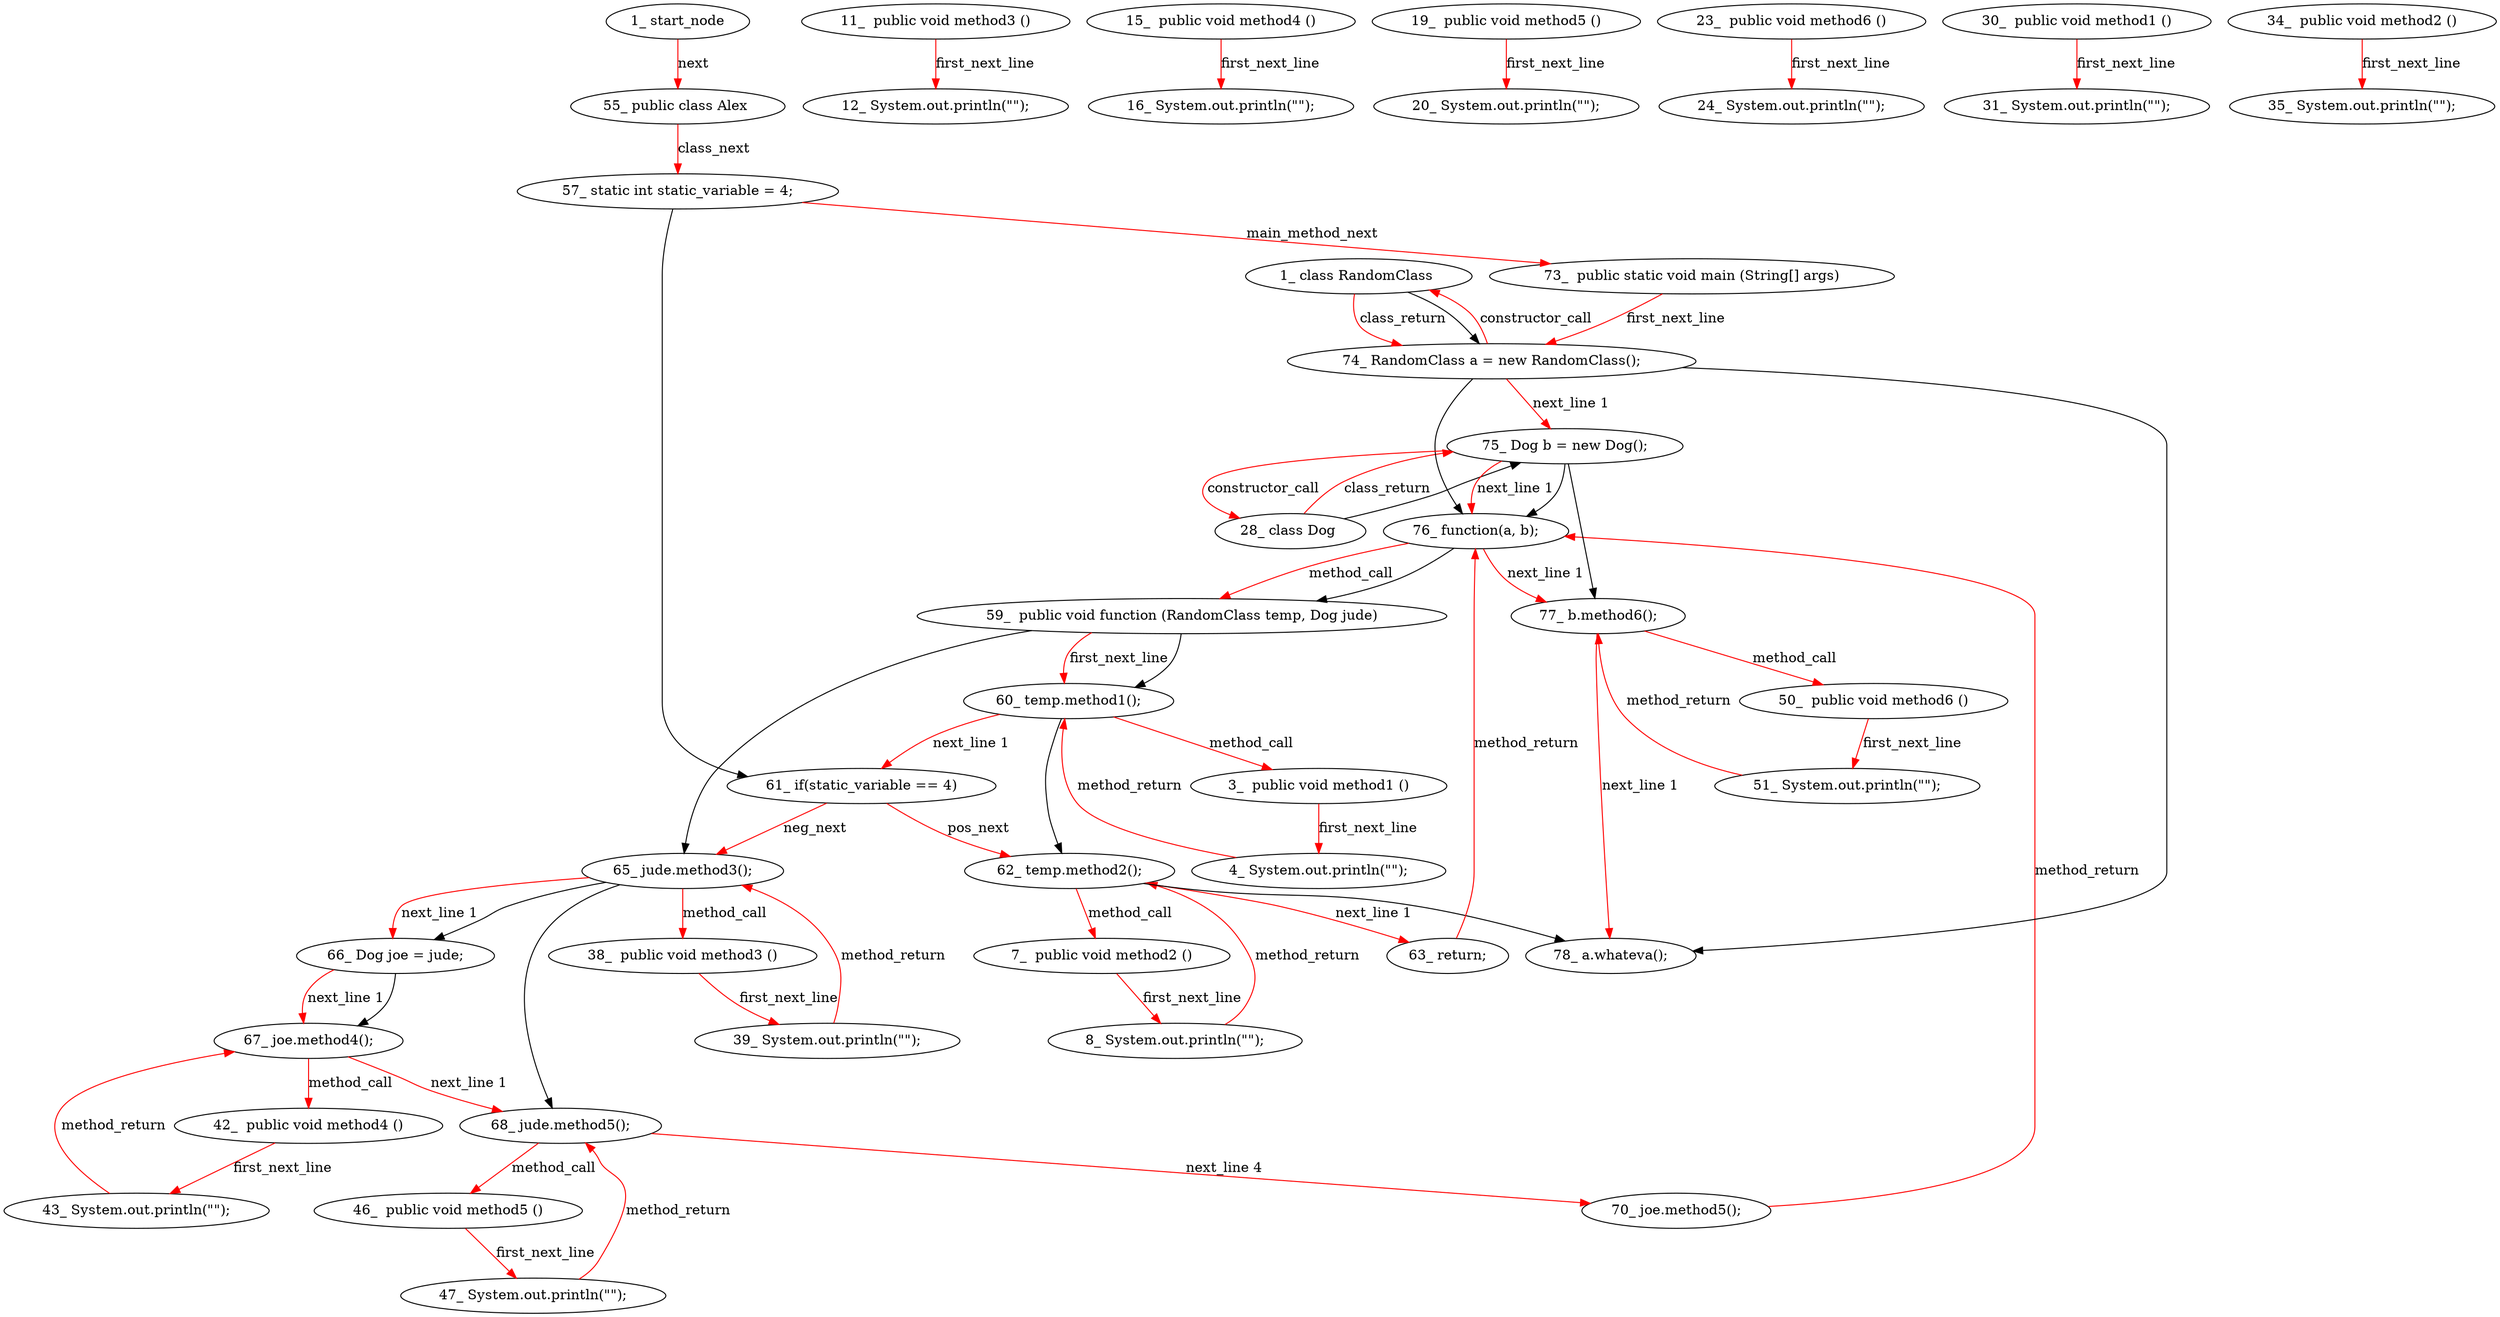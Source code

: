 digraph  {
6 [label="1_\ class\ RandomClass\ ", type_label=class_declaration];
9 [label="3_\ \ public\ void\ method1\ \(\)", type_label=method_declaration];
15 [label="4_\ System\.out\.println\(\"\"\);", type_label=expression_statement];
23 [label="7_\ \ public\ void\ method2\ \(\)", type_label=method_declaration];
29 [label="8_\ System\.out\.println\(\"\"\);", type_label=expression_statement];
37 [label="11_\ \ public\ void\ method3\ \(\)", type_label=method_declaration];
43 [label="12_\ System\.out\.println\(\"\"\);", type_label=expression_statement];
51 [label="15_\ \ public\ void\ method4\ \(\)", type_label=method_declaration];
57 [label="16_\ System\.out\.println\(\"\"\);", type_label=expression_statement];
65 [label="19_\ \ public\ void\ method5\ \(\)", type_label=method_declaration];
71 [label="20_\ System\.out\.println\(\"\"\);", type_label=expression_statement];
79 [label="23_\ \ public\ void\ method6\ \(\)", type_label=method_declaration];
85 [label="24_\ System\.out\.println\(\"\"\);", type_label=expression_statement];
93 [label="28_\ class\ Dog\ ", type_label=class_declaration];
96 [label="30_\ \ public\ void\ method1\ \(\)", type_label=method_declaration];
102 [label="31_\ System\.out\.println\(\"\"\);", type_label=expression_statement];
110 [label="34_\ \ public\ void\ method2\ \(\)", type_label=method_declaration];
116 [label="35_\ System\.out\.println\(\"\"\);", type_label=expression_statement];
124 [label="38_\ \ public\ void\ method3\ \(\)", type_label=method_declaration];
130 [label="39_\ System\.out\.println\(\"\"\);", type_label=expression_statement];
138 [label="42_\ \ public\ void\ method4\ \(\)", type_label=method_declaration];
144 [label="43_\ System\.out\.println\(\"\"\);", type_label=expression_statement];
152 [label="46_\ \ public\ void\ method5\ \(\)", type_label=method_declaration];
158 [label="47_\ System\.out\.println\(\"\"\);", type_label=expression_statement];
166 [label="50_\ \ public\ void\ method6\ \(\)", type_label=method_declaration];
172 [label="51_\ System\.out\.println\(\"\"\);", type_label=expression_statement];
180 [label="55_\ public\ class\ Alex\ ", type_label=class_declaration];
184 [label="57_\ static\ int\ static_variable\ =\ 4;", type_label=expression_statement];
190 [label="59_\ \ public\ void\ function\ \(RandomClass\ temp,\ Dog\ jude\)", type_label=method_declaration];
202 [label="60_\ temp\.method1\(\);", type_label=expression_statement];
207 [label="61_\ if\(static_variable\ ==\ 4\)", type_label=if];
213 [label="62_\ temp\.method2\(\);", type_label=expression_statement];
218 [label="63_\ return;", type_label=return];
220 [label="65_\ jude\.method3\(\);", type_label=expression_statement];
225 [label="66_\ Dog\ joe\ =\ jude;", type_label=expression_statement];
230 [label="67_\ joe\.method4\(\);", type_label=expression_statement];
235 [label="68_\ jude\.method5\(\);", type_label=expression_statement];
240 [label="70_\ joe\.method5\(\);", type_label=expression_statement];
245 [label="73_\ \ public\ static\ void\ main\ \(String\[\]\ args\)", type_label=method_declaration];
256 [label="74_\ RandomClass\ a\ =\ new\ RandomClass\(\);", type_label=expression_statement];
263 [label="75_\ Dog\ b\ =\ new\ Dog\(\);", type_label=expression_statement];
270 [label="76_\ function\(a,\ b\);", type_label=expression_statement];
276 [label="77_\ b\.method6\(\);", type_label=expression_statement];
281 [label="78_\ a\.whateva\(\);", type_label=expression_statement];
1 [label="1_\ start_node", type_label=start];
6 -> 256  [color=red, controlflow_type=class_return, edge_type=CFG_edge, key=0, label=class_return];
6 -> 256  [key=1];
9 -> 15  [color=red, controlflow_type=first_next_line, edge_type=CFG_edge, key=0, label=first_next_line];
15 -> 202  [color=red, controlflow_type=method_return, edge_type=CFG_edge, key=0, label=method_return];
23 -> 29  [color=red, controlflow_type=first_next_line, edge_type=CFG_edge, key=0, label=first_next_line];
29 -> 213  [color=red, controlflow_type=method_return, edge_type=CFG_edge, key=0, label=method_return];
37 -> 43  [color=red, controlflow_type=first_next_line, edge_type=CFG_edge, key=0, label=first_next_line];
51 -> 57  [color=red, controlflow_type=first_next_line, edge_type=CFG_edge, key=0, label=first_next_line];
65 -> 71  [color=red, controlflow_type=first_next_line, edge_type=CFG_edge, key=0, label=first_next_line];
79 -> 85  [color=red, controlflow_type=first_next_line, edge_type=CFG_edge, key=0, label=first_next_line];
93 -> 263  [color=red, controlflow_type=class_return, edge_type=CFG_edge, key=0, label=class_return];
93 -> 263  [key=1];
96 -> 102  [color=red, controlflow_type=first_next_line, edge_type=CFG_edge, key=0, label=first_next_line];
110 -> 116  [color=red, controlflow_type=first_next_line, edge_type=CFG_edge, key=0, label=first_next_line];
124 -> 130  [color=red, controlflow_type=first_next_line, edge_type=CFG_edge, key=0, label=first_next_line];
130 -> 220  [color=red, controlflow_type=method_return, edge_type=CFG_edge, key=0, label=method_return];
138 -> 144  [color=red, controlflow_type=first_next_line, edge_type=CFG_edge, key=0, label=first_next_line];
144 -> 230  [color=red, controlflow_type=method_return, edge_type=CFG_edge, key=0, label=method_return];
152 -> 158  [color=red, controlflow_type=first_next_line, edge_type=CFG_edge, key=0, label=first_next_line];
158 -> 235  [color=red, controlflow_type=method_return, edge_type=CFG_edge, key=0, label=method_return];
166 -> 172  [color=red, controlflow_type=first_next_line, edge_type=CFG_edge, key=0, label=first_next_line];
172 -> 276  [color=red, controlflow_type=method_return, edge_type=CFG_edge, key=0, label=method_return];
180 -> 184  [color=red, controlflow_type=class_next, edge_type=CFG_edge, key=0, label=class_next];
184 -> 245  [color=red, controlflow_type=main_method_next, edge_type=CFG_edge, key=0, label=main_method_next];
184 -> 207  [key=0, used_def=static_variable];
190 -> 202  [color=red, controlflow_type=first_next_line, edge_type=CFG_edge, key=0, label=first_next_line];
190 -> 202  [key=1, used_def=temp];
190 -> 220  [key=0, used_def=jude];
202 -> 207  [color=red, controlflow_type="next_line 1", edge_type=CFG_edge, key=0, label="next_line 1"];
202 -> 9  [color=red, controlflow_type="method_call|203", edge_type=CFG_edge, key=0, label=method_call];
202 -> 213  [key=0, used_def=temp];
207 -> 213  [color=red, controlflow_type=pos_next, edge_type=CFG_edge, key=0, label=pos_next];
207 -> 220  [color=red, controlflow_type=neg_next, edge_type=CFG_edge, key=0, label=neg_next];
213 -> 218  [color=red, controlflow_type="next_line 1", edge_type=CFG_edge, key=0, label="next_line 1"];
213 -> 23  [color=red, controlflow_type="method_call|214", edge_type=CFG_edge, key=0, label=method_call];
213 -> 281  [key=0, used_def=a];
218 -> 270  [color=red, controlflow_type=method_return, edge_type=CFG_edge, key=0, label=method_return];
220 -> 225  [color=red, controlflow_type="next_line 1", edge_type=CFG_edge, key=0, label="next_line 1"];
220 -> 225  [key=1, used_def=jude];
220 -> 124  [color=red, controlflow_type="method_call|221", edge_type=CFG_edge, key=0, label=method_call];
220 -> 235  [key=0, used_def=jude];
225 -> 230  [color=red, controlflow_type="next_line 1", edge_type=CFG_edge, key=0, label="next_line 1"];
225 -> 230  [key=1, used_def=joe];
230 -> 235  [color=red, controlflow_type="next_line 1", edge_type=CFG_edge, key=0, label="next_line 1"];
230 -> 138  [color=red, controlflow_type="method_call|231", edge_type=CFG_edge, key=0, label=method_call];
235 -> 240  [color=red, controlflow_type="next_line 4", edge_type=CFG_edge, key=0, label="next_line 4"];
235 -> 152  [color=red, controlflow_type="method_call|236", edge_type=CFG_edge, key=0, label=method_call];
240 -> 270  [color=red, controlflow_type=method_return, edge_type=CFG_edge, key=0, label=method_return];
245 -> 256  [color=red, controlflow_type=first_next_line, edge_type=CFG_edge, key=0, label=first_next_line];
256 -> 263  [color=red, controlflow_type="next_line 1", edge_type=CFG_edge, key=0, label="next_line 1"];
256 -> 6  [color=red, controlflow_type="constructor_call|260", edge_type=CFG_edge, key=0, label=constructor_call];
256 -> 270  [key=0, used_def=a];
256 -> 281  [key=0, used_def=a];
263 -> 270  [color=red, controlflow_type="next_line 1", edge_type=CFG_edge, key=0, label="next_line 1"];
263 -> 270  [key=1, used_def=b];
263 -> 93  [color=red, controlflow_type="constructor_call|267", edge_type=CFG_edge, key=0, label=constructor_call];
263 -> 276  [key=0, used_def=b];
270 -> 276  [color=red, controlflow_type="next_line 1", edge_type=CFG_edge, key=0, label="next_line 1"];
270 -> 190  [color=red, controlflow_type="method_call|271", edge_type=CFG_edge, key=0, label=method_call];
270 -> 190  [key=1];
276 -> 281  [color=red, controlflow_type="next_line 1", edge_type=CFG_edge, key=0, label="next_line 1"];
276 -> 166  [color=red, controlflow_type="method_call|277", edge_type=CFG_edge, key=0, label=method_call];
1 -> 180  [color=red, controlflow_type=next, edge_type=CFG_edge, key=0, label=next];
}
